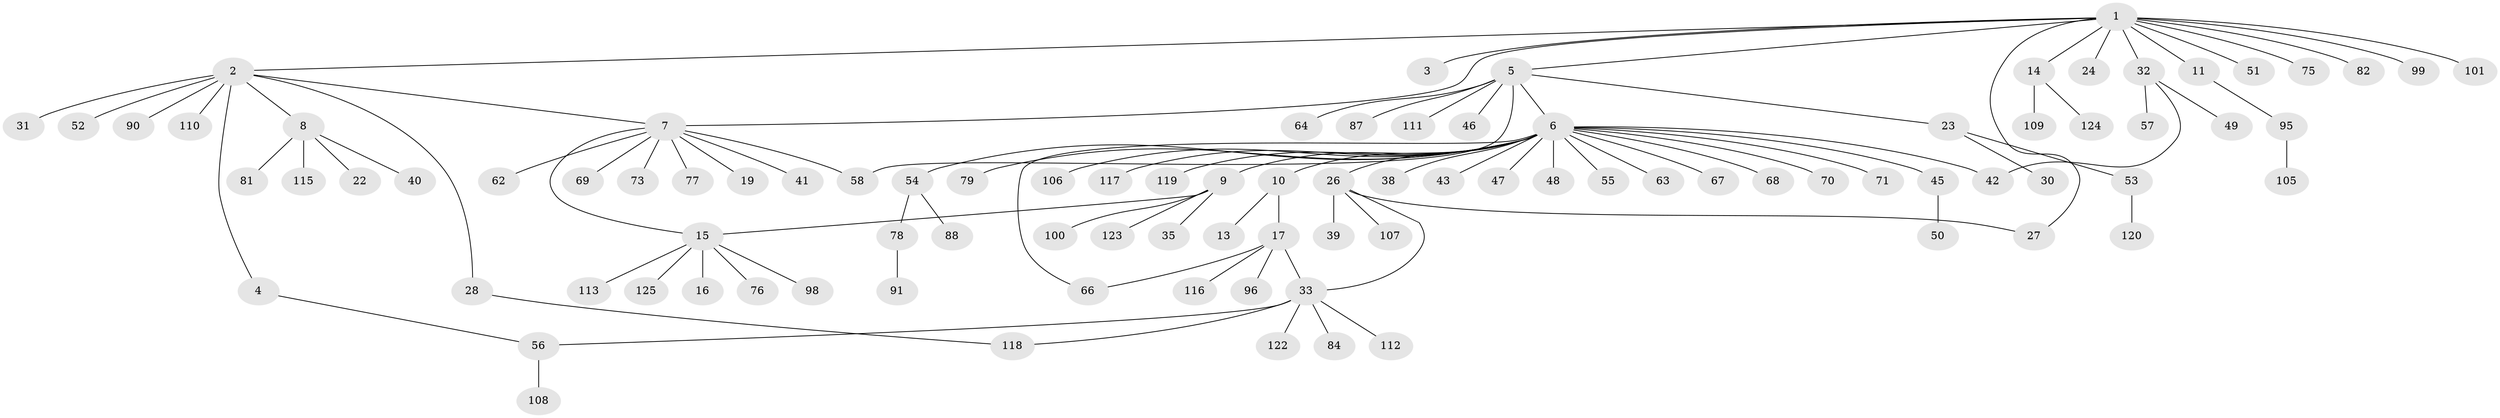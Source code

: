 // original degree distribution, {15: 0.008, 10: 0.008, 1: 0.592, 2: 0.208, 9: 0.008, 19: 0.008, 7: 0.024, 5: 0.048, 3: 0.032, 4: 0.064}
// Generated by graph-tools (version 1.1) at 2025/41/03/06/25 10:41:45]
// undirected, 95 vertices, 103 edges
graph export_dot {
graph [start="1"]
  node [color=gray90,style=filled];
  1 [super="+21"];
  2 [super="+61"];
  3;
  4;
  5 [super="+12"];
  6 [super="+20"];
  7 [super="+65"];
  8 [super="+92"];
  9 [super="+25"];
  10 [super="+29"];
  11 [super="+85"];
  13;
  14 [super="+60"];
  15 [super="+44"];
  16 [super="+18"];
  17 [super="+59"];
  19;
  22;
  23 [super="+37"];
  24 [super="+103"];
  26 [super="+93"];
  27 [super="+94"];
  28;
  30 [super="+121"];
  31;
  32 [super="+36"];
  33 [super="+34"];
  35;
  38;
  39;
  40;
  41;
  42 [super="+104"];
  43;
  45 [super="+97"];
  46;
  47;
  48;
  49;
  50 [super="+80"];
  51;
  52;
  53 [super="+86"];
  54 [super="+74"];
  55;
  56 [super="+83"];
  57 [super="+72"];
  58;
  62;
  63;
  64;
  66;
  67;
  68;
  69;
  70;
  71;
  73 [super="+89"];
  75;
  76 [super="+102"];
  77;
  78;
  79;
  81;
  82;
  84;
  87;
  88;
  90;
  91;
  95;
  96;
  98;
  99;
  100;
  101;
  105;
  106;
  107;
  108;
  109;
  110;
  111;
  112;
  113 [super="+114"];
  115;
  116;
  117;
  118;
  119;
  120;
  122;
  123;
  124;
  125;
  1 -- 2;
  1 -- 3;
  1 -- 5;
  1 -- 7;
  1 -- 11;
  1 -- 14;
  1 -- 24;
  1 -- 32;
  1 -- 51;
  1 -- 75;
  1 -- 82;
  1 -- 99;
  1 -- 101;
  1 -- 27;
  2 -- 4;
  2 -- 8;
  2 -- 28;
  2 -- 31;
  2 -- 52;
  2 -- 90;
  2 -- 110;
  2 -- 7;
  4 -- 56;
  5 -- 6;
  5 -- 23;
  5 -- 46;
  5 -- 58;
  5 -- 64;
  5 -- 87;
  5 -- 111;
  6 -- 9;
  6 -- 10;
  6 -- 26;
  6 -- 38;
  6 -- 42;
  6 -- 45 [weight=2];
  6 -- 55 [weight=2];
  6 -- 63;
  6 -- 66;
  6 -- 68;
  6 -- 70;
  6 -- 71;
  6 -- 79;
  6 -- 106;
  6 -- 117;
  6 -- 119;
  6 -- 48;
  6 -- 67;
  6 -- 54;
  6 -- 43;
  6 -- 47;
  7 -- 19;
  7 -- 41;
  7 -- 62;
  7 -- 69;
  7 -- 77;
  7 -- 73;
  7 -- 58;
  7 -- 15;
  8 -- 22;
  8 -- 40;
  8 -- 81;
  8 -- 115;
  9 -- 15;
  9 -- 123;
  9 -- 100;
  9 -- 35;
  10 -- 13;
  10 -- 17;
  11 -- 95;
  14 -- 109;
  14 -- 124;
  15 -- 16;
  15 -- 98;
  15 -- 125;
  15 -- 113;
  15 -- 76;
  17 -- 66;
  17 -- 116;
  17 -- 33;
  17 -- 96;
  23 -- 30;
  23 -- 53;
  26 -- 27;
  26 -- 33;
  26 -- 39;
  26 -- 107;
  28 -- 118;
  32 -- 49;
  32 -- 57;
  32 -- 42;
  33 -- 84;
  33 -- 118;
  33 -- 122 [weight=2];
  33 -- 112;
  33 -- 56;
  45 -- 50;
  53 -- 120;
  54 -- 78;
  54 -- 88;
  56 -- 108;
  78 -- 91;
  95 -- 105;
}
